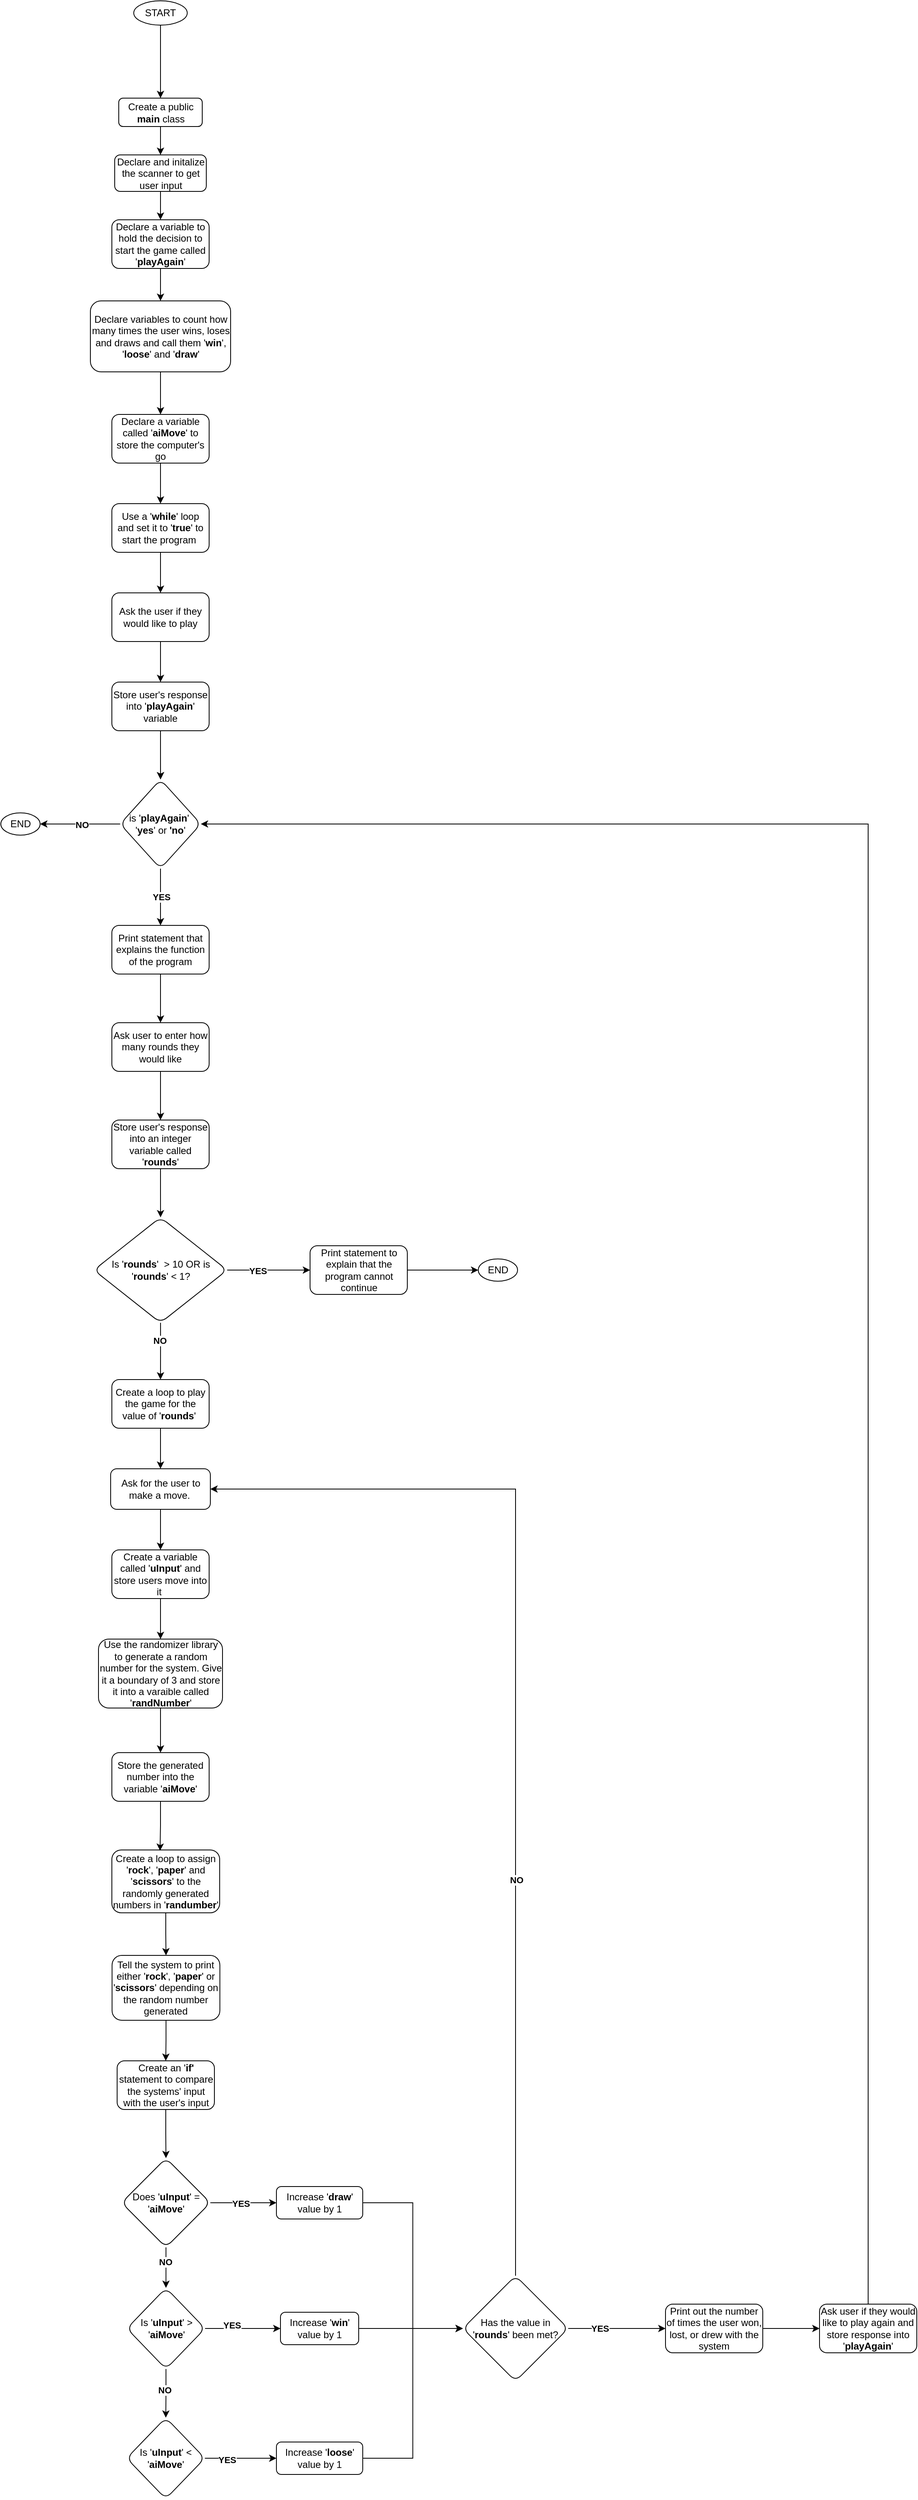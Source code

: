 <mxfile version="20.3.0" type="device"><diagram id="C5RBs43oDa-KdzZeNtuy" name="Page-1"><mxGraphModel dx="4744" dy="2376" grid="1" gridSize="10" guides="1" tooltips="1" connect="1" arrows="1" fold="1" page="1" pageScale="1" pageWidth="827" pageHeight="1169" math="0" shadow="0"><root><mxCell id="WIyWlLk6GJQsqaUBKTNV-0"/><mxCell id="WIyWlLk6GJQsqaUBKTNV-1" parent="WIyWlLk6GJQsqaUBKTNV-0"/><mxCell id="VhVrWzvpJS49o-oJK94N-0" value="" style="edgeStyle=orthogonalEdgeStyle;rounded=0;orthogonalLoop=1;jettySize=auto;html=1;" edge="1" parent="WIyWlLk6GJQsqaUBKTNV-1" source="VhVrWzvpJS49o-oJK94N-1" target="VhVrWzvpJS49o-oJK94N-3"><mxGeometry relative="1" as="geometry"/></mxCell><mxCell id="VhVrWzvpJS49o-oJK94N-1" value="START" style="ellipse;whiteSpace=wrap;html=1;" vertex="1" parent="WIyWlLk6GJQsqaUBKTNV-1"><mxGeometry x="354" y="40" width="66" height="30" as="geometry"/></mxCell><mxCell id="VhVrWzvpJS49o-oJK94N-2" value="" style="edgeStyle=orthogonalEdgeStyle;rounded=0;orthogonalLoop=1;jettySize=auto;html=1;" edge="1" parent="WIyWlLk6GJQsqaUBKTNV-1" source="VhVrWzvpJS49o-oJK94N-3" target="VhVrWzvpJS49o-oJK94N-5"><mxGeometry relative="1" as="geometry"/></mxCell><mxCell id="VhVrWzvpJS49o-oJK94N-3" value="Create a public &lt;b&gt;main&lt;/b&gt;&amp;nbsp;class" style="rounded=1;whiteSpace=wrap;html=1;" vertex="1" parent="WIyWlLk6GJQsqaUBKTNV-1"><mxGeometry x="335.5" y="160" width="103" height="35" as="geometry"/></mxCell><mxCell id="VhVrWzvpJS49o-oJK94N-4" value="" style="edgeStyle=orthogonalEdgeStyle;rounded=0;orthogonalLoop=1;jettySize=auto;html=1;" edge="1" parent="WIyWlLk6GJQsqaUBKTNV-1" source="VhVrWzvpJS49o-oJK94N-5" target="VhVrWzvpJS49o-oJK94N-7"><mxGeometry relative="1" as="geometry"/></mxCell><mxCell id="VhVrWzvpJS49o-oJK94N-5" value="Declare and initalize the scanner to get user input" style="whiteSpace=wrap;html=1;rounded=1;" vertex="1" parent="WIyWlLk6GJQsqaUBKTNV-1"><mxGeometry x="330.5" y="230" width="113" height="45" as="geometry"/></mxCell><mxCell id="VhVrWzvpJS49o-oJK94N-6" value="" style="edgeStyle=orthogonalEdgeStyle;rounded=0;orthogonalLoop=1;jettySize=auto;html=1;" edge="1" parent="WIyWlLk6GJQsqaUBKTNV-1" source="VhVrWzvpJS49o-oJK94N-7" target="VhVrWzvpJS49o-oJK94N-9"><mxGeometry relative="1" as="geometry"/></mxCell><mxCell id="VhVrWzvpJS49o-oJK94N-7" value="Declare a variable to hold the decision to start the game called '&lt;b&gt;playAgain&lt;/b&gt;'" style="whiteSpace=wrap;html=1;rounded=1;" vertex="1" parent="WIyWlLk6GJQsqaUBKTNV-1"><mxGeometry x="327" y="310" width="120" height="60" as="geometry"/></mxCell><mxCell id="VhVrWzvpJS49o-oJK94N-8" value="" style="edgeStyle=orthogonalEdgeStyle;rounded=0;orthogonalLoop=1;jettySize=auto;html=1;" edge="1" parent="WIyWlLk6GJQsqaUBKTNV-1" source="VhVrWzvpJS49o-oJK94N-9" target="VhVrWzvpJS49o-oJK94N-11"><mxGeometry relative="1" as="geometry"/></mxCell><mxCell id="VhVrWzvpJS49o-oJK94N-9" value="Declare variables to count how many times the user wins, loses and draws&lt;b&gt; &lt;/b&gt;and call them '&lt;b&gt;win&lt;/b&gt;', '&lt;b&gt;loose&lt;/b&gt;'&amp;nbsp;and '&lt;b&gt;draw&lt;/b&gt;'" style="whiteSpace=wrap;html=1;rounded=1;" vertex="1" parent="WIyWlLk6GJQsqaUBKTNV-1"><mxGeometry x="300.5" y="410" width="173" height="87.5" as="geometry"/></mxCell><mxCell id="VhVrWzvpJS49o-oJK94N-10" value="" style="edgeStyle=orthogonalEdgeStyle;rounded=0;orthogonalLoop=1;jettySize=auto;html=1;" edge="1" parent="WIyWlLk6GJQsqaUBKTNV-1" source="VhVrWzvpJS49o-oJK94N-11" target="VhVrWzvpJS49o-oJK94N-13"><mxGeometry relative="1" as="geometry"/></mxCell><mxCell id="VhVrWzvpJS49o-oJK94N-11" value="Declare a variable called '&lt;b&gt;aiMove&lt;/b&gt;' to store the computer's go" style="whiteSpace=wrap;html=1;rounded=1;" vertex="1" parent="WIyWlLk6GJQsqaUBKTNV-1"><mxGeometry x="327" y="550" width="120" height="60" as="geometry"/></mxCell><mxCell id="VhVrWzvpJS49o-oJK94N-12" value="" style="edgeStyle=orthogonalEdgeStyle;rounded=0;orthogonalLoop=1;jettySize=auto;html=1;" edge="1" parent="WIyWlLk6GJQsqaUBKTNV-1" source="VhVrWzvpJS49o-oJK94N-13" target="VhVrWzvpJS49o-oJK94N-15"><mxGeometry relative="1" as="geometry"/></mxCell><mxCell id="VhVrWzvpJS49o-oJK94N-13" value="Use a '&lt;b&gt;while&lt;/b&gt;' loop and set it to '&lt;b&gt;true&lt;/b&gt;' to start the program&amp;nbsp;" style="whiteSpace=wrap;html=1;rounded=1;" vertex="1" parent="WIyWlLk6GJQsqaUBKTNV-1"><mxGeometry x="327" y="660" width="120" height="60" as="geometry"/></mxCell><mxCell id="VhVrWzvpJS49o-oJK94N-14" value="" style="edgeStyle=orthogonalEdgeStyle;rounded=0;orthogonalLoop=1;jettySize=auto;html=1;entryX=0.5;entryY=0;entryDx=0;entryDy=0;" edge="1" parent="WIyWlLk6GJQsqaUBKTNV-1" source="VhVrWzvpJS49o-oJK94N-15" target="VhVrWzvpJS49o-oJK94N-25"><mxGeometry relative="1" as="geometry"><mxPoint x="387" y="1020" as="targetPoint"/></mxGeometry></mxCell><mxCell id="VhVrWzvpJS49o-oJK94N-15" value="Ask the user if they would like to play" style="whiteSpace=wrap;html=1;rounded=1;" vertex="1" parent="WIyWlLk6GJQsqaUBKTNV-1"><mxGeometry x="327" y="770" width="120" height="60" as="geometry"/></mxCell><mxCell id="VhVrWzvpJS49o-oJK94N-16" value="" style="edgeStyle=orthogonalEdgeStyle;rounded=0;orthogonalLoop=1;jettySize=auto;html=1;exitX=0.5;exitY=1;exitDx=0;exitDy=0;" edge="1" parent="WIyWlLk6GJQsqaUBKTNV-1" source="VhVrWzvpJS49o-oJK94N-29" target="VhVrWzvpJS49o-oJK94N-21"><mxGeometry relative="1" as="geometry"><mxPoint x="387" y="1220" as="sourcePoint"/></mxGeometry></mxCell><mxCell id="VhVrWzvpJS49o-oJK94N-17" value="&lt;b&gt;YES&lt;/b&gt;" style="edgeLabel;html=1;align=center;verticalAlign=middle;resizable=0;points=[];" vertex="1" connectable="0" parent="VhVrWzvpJS49o-oJK94N-16"><mxGeometry x="-0.05" y="1" relative="1" as="geometry"><mxPoint y="1" as="offset"/></mxGeometry></mxCell><mxCell id="VhVrWzvpJS49o-oJK94N-18" value="" style="edgeStyle=orthogonalEdgeStyle;rounded=0;orthogonalLoop=1;jettySize=auto;html=1;exitX=0;exitY=0.5;exitDx=0;exitDy=0;entryX=1;entryY=0.5;entryDx=0;entryDy=0;" edge="1" parent="WIyWlLk6GJQsqaUBKTNV-1" source="VhVrWzvpJS49o-oJK94N-29" target="VhVrWzvpJS49o-oJK94N-71"><mxGeometry relative="1" as="geometry"><mxPoint x="447" y="1190" as="sourcePoint"/><mxPoint x="510" y="1185" as="targetPoint"/></mxGeometry></mxCell><mxCell id="VhVrWzvpJS49o-oJK94N-19" value="&lt;b&gt;NO&lt;/b&gt;" style="edgeLabel;html=1;align=center;verticalAlign=middle;resizable=0;points=[];" vertex="1" connectable="0" parent="VhVrWzvpJS49o-oJK94N-18"><mxGeometry x="-0.025" y="1" relative="1" as="geometry"><mxPoint as="offset"/></mxGeometry></mxCell><mxCell id="VhVrWzvpJS49o-oJK94N-20" value="" style="edgeStyle=orthogonalEdgeStyle;rounded=0;orthogonalLoop=1;jettySize=auto;html=1;" edge="1" parent="WIyWlLk6GJQsqaUBKTNV-1" source="VhVrWzvpJS49o-oJK94N-21" target="VhVrWzvpJS49o-oJK94N-23"><mxGeometry relative="1" as="geometry"/></mxCell><mxCell id="VhVrWzvpJS49o-oJK94N-21" value="Print statement that explains the function of the program" style="whiteSpace=wrap;html=1;rounded=1;" vertex="1" parent="WIyWlLk6GJQsqaUBKTNV-1"><mxGeometry x="327" y="1180" width="120" height="60" as="geometry"/></mxCell><mxCell id="VhVrWzvpJS49o-oJK94N-22" value="" style="edgeStyle=orthogonalEdgeStyle;rounded=0;orthogonalLoop=1;jettySize=auto;html=1;" edge="1" parent="WIyWlLk6GJQsqaUBKTNV-1" source="VhVrWzvpJS49o-oJK94N-23" target="VhVrWzvpJS49o-oJK94N-28"><mxGeometry relative="1" as="geometry"/></mxCell><mxCell id="VhVrWzvpJS49o-oJK94N-23" value="Ask user to enter how many rounds they would like" style="whiteSpace=wrap;html=1;rounded=1;" vertex="1" parent="WIyWlLk6GJQsqaUBKTNV-1"><mxGeometry x="327" y="1300" width="120" height="60" as="geometry"/></mxCell><mxCell id="VhVrWzvpJS49o-oJK94N-24" value="" style="edgeStyle=orthogonalEdgeStyle;rounded=0;orthogonalLoop=1;jettySize=auto;html=1;" edge="1" parent="WIyWlLk6GJQsqaUBKTNV-1" source="VhVrWzvpJS49o-oJK94N-25" target="VhVrWzvpJS49o-oJK94N-29"><mxGeometry relative="1" as="geometry"/></mxCell><mxCell id="VhVrWzvpJS49o-oJK94N-25" value="Store user's response into '&lt;b&gt;playAgain&lt;/b&gt;' variable" style="whiteSpace=wrap;html=1;rounded=1;" vertex="1" parent="WIyWlLk6GJQsqaUBKTNV-1"><mxGeometry x="327" y="880" width="120" height="60" as="geometry"/></mxCell><mxCell id="VhVrWzvpJS49o-oJK94N-26" value="" style="edgeStyle=orthogonalEdgeStyle;rounded=0;orthogonalLoop=1;jettySize=auto;html=1;entryX=0.5;entryY=0;entryDx=0;entryDy=0;exitX=0.5;exitY=1;exitDx=0;exitDy=0;" edge="1" parent="WIyWlLk6GJQsqaUBKTNV-1" source="VhVrWzvpJS49o-oJK94N-25" target="VhVrWzvpJS49o-oJK94N-29"><mxGeometry relative="1" as="geometry"><mxPoint x="397" y="977.5" as="sourcePoint"/><mxPoint x="387" y="1160" as="targetPoint"/></mxGeometry></mxCell><mxCell id="VhVrWzvpJS49o-oJK94N-27" value="" style="edgeStyle=orthogonalEdgeStyle;rounded=0;orthogonalLoop=1;jettySize=auto;html=1;" edge="1" parent="WIyWlLk6GJQsqaUBKTNV-1" source="VhVrWzvpJS49o-oJK94N-28" target="VhVrWzvpJS49o-oJK94N-34"><mxGeometry relative="1" as="geometry"/></mxCell><mxCell id="VhVrWzvpJS49o-oJK94N-28" value="Store user's response into an integer variable called '&lt;b&gt;rounds&lt;/b&gt;'" style="whiteSpace=wrap;html=1;rounded=1;" vertex="1" parent="WIyWlLk6GJQsqaUBKTNV-1"><mxGeometry x="327" y="1420" width="120" height="60" as="geometry"/></mxCell><mxCell id="VhVrWzvpJS49o-oJK94N-29" value="is '&lt;b&gt;playAgain&lt;/b&gt;'&amp;nbsp; '&lt;b&gt;yes&lt;/b&gt;' or&amp;nbsp;&lt;b&gt;'no&lt;/b&gt;'" style="rhombus;whiteSpace=wrap;html=1;rounded=1;" vertex="1" parent="WIyWlLk6GJQsqaUBKTNV-1"><mxGeometry x="337.25" y="1000" width="99.5" height="110" as="geometry"/></mxCell><mxCell id="VhVrWzvpJS49o-oJK94N-30" value="" style="edgeStyle=orthogonalEdgeStyle;rounded=0;orthogonalLoop=1;jettySize=auto;html=1;" edge="1" parent="WIyWlLk6GJQsqaUBKTNV-1" source="VhVrWzvpJS49o-oJK94N-34" target="VhVrWzvpJS49o-oJK94N-36"><mxGeometry relative="1" as="geometry"/></mxCell><mxCell id="VhVrWzvpJS49o-oJK94N-31" value="&lt;b&gt;YES&lt;/b&gt;" style="edgeLabel;html=1;align=center;verticalAlign=middle;resizable=0;points=[];" vertex="1" connectable="0" parent="VhVrWzvpJS49o-oJK94N-30"><mxGeometry x="-0.262" y="-1" relative="1" as="geometry"><mxPoint as="offset"/></mxGeometry></mxCell><mxCell id="VhVrWzvpJS49o-oJK94N-32" value="" style="edgeStyle=orthogonalEdgeStyle;rounded=0;orthogonalLoop=1;jettySize=auto;html=1;" edge="1" parent="WIyWlLk6GJQsqaUBKTNV-1" source="VhVrWzvpJS49o-oJK94N-34" target="VhVrWzvpJS49o-oJK94N-39"><mxGeometry relative="1" as="geometry"/></mxCell><mxCell id="VhVrWzvpJS49o-oJK94N-33" value="&lt;b&gt;NO&lt;/b&gt;" style="edgeLabel;html=1;align=center;verticalAlign=middle;resizable=0;points=[];" vertex="1" connectable="0" parent="VhVrWzvpJS49o-oJK94N-32"><mxGeometry x="-0.391" y="-1" relative="1" as="geometry"><mxPoint as="offset"/></mxGeometry></mxCell><mxCell id="VhVrWzvpJS49o-oJK94N-34" value="Is '&lt;b&gt;rounds&lt;/b&gt;'&amp;nbsp; &amp;gt; 10 OR is '&lt;b&gt;rounds&lt;/b&gt;' &amp;lt; 1?" style="rhombus;whiteSpace=wrap;html=1;rounded=1;" vertex="1" parent="WIyWlLk6GJQsqaUBKTNV-1"><mxGeometry x="304.75" y="1540" width="164.5" height="130" as="geometry"/></mxCell><mxCell id="VhVrWzvpJS49o-oJK94N-35" value="" style="edgeStyle=orthogonalEdgeStyle;rounded=0;orthogonalLoop=1;jettySize=auto;html=1;" edge="1" parent="WIyWlLk6GJQsqaUBKTNV-1" source="VhVrWzvpJS49o-oJK94N-36" target="VhVrWzvpJS49o-oJK94N-37"><mxGeometry relative="1" as="geometry"/></mxCell><mxCell id="VhVrWzvpJS49o-oJK94N-36" value="Print statement to explain that the program cannot continue" style="whiteSpace=wrap;html=1;rounded=1;" vertex="1" parent="WIyWlLk6GJQsqaUBKTNV-1"><mxGeometry x="571.5" y="1575" width="120" height="60" as="geometry"/></mxCell><mxCell id="VhVrWzvpJS49o-oJK94N-37" value="END" style="ellipse;whiteSpace=wrap;html=1;rounded=1;" vertex="1" parent="WIyWlLk6GJQsqaUBKTNV-1"><mxGeometry x="779" y="1591.25" width="48.5" height="27.5" as="geometry"/></mxCell><mxCell id="VhVrWzvpJS49o-oJK94N-38" value="" style="edgeStyle=orthogonalEdgeStyle;rounded=0;orthogonalLoop=1;jettySize=auto;html=1;" edge="1" parent="WIyWlLk6GJQsqaUBKTNV-1" source="VhVrWzvpJS49o-oJK94N-39" target="VhVrWzvpJS49o-oJK94N-41"><mxGeometry relative="1" as="geometry"/></mxCell><mxCell id="VhVrWzvpJS49o-oJK94N-39" value="Create a loop to play the game for the value of '&lt;b&gt;rounds&lt;/b&gt;'&amp;nbsp;" style="whiteSpace=wrap;html=1;rounded=1;" vertex="1" parent="WIyWlLk6GJQsqaUBKTNV-1"><mxGeometry x="327" y="1740" width="120" height="60" as="geometry"/></mxCell><mxCell id="VhVrWzvpJS49o-oJK94N-40" value="" style="edgeStyle=orthogonalEdgeStyle;rounded=0;orthogonalLoop=1;jettySize=auto;html=1;" edge="1" parent="WIyWlLk6GJQsqaUBKTNV-1" source="VhVrWzvpJS49o-oJK94N-41" target="VhVrWzvpJS49o-oJK94N-43"><mxGeometry relative="1" as="geometry"/></mxCell><mxCell id="VhVrWzvpJS49o-oJK94N-41" value="Ask for the user to make a move.&amp;nbsp;" style="whiteSpace=wrap;html=1;rounded=1;" vertex="1" parent="WIyWlLk6GJQsqaUBKTNV-1"><mxGeometry x="325.5" y="1850" width="123" height="50" as="geometry"/></mxCell><mxCell id="VhVrWzvpJS49o-oJK94N-42" value="" style="edgeStyle=orthogonalEdgeStyle;rounded=0;orthogonalLoop=1;jettySize=auto;html=1;" edge="1" parent="WIyWlLk6GJQsqaUBKTNV-1" source="VhVrWzvpJS49o-oJK94N-43" target="VhVrWzvpJS49o-oJK94N-45"><mxGeometry relative="1" as="geometry"/></mxCell><mxCell id="VhVrWzvpJS49o-oJK94N-43" value="Create a variable called '&lt;b&gt;uInput&lt;/b&gt;' and store users move into it&amp;nbsp;" style="whiteSpace=wrap;html=1;rounded=1;" vertex="1" parent="WIyWlLk6GJQsqaUBKTNV-1"><mxGeometry x="327" y="1950" width="120" height="60" as="geometry"/></mxCell><mxCell id="VhVrWzvpJS49o-oJK94N-44" value="" style="edgeStyle=orthogonalEdgeStyle;rounded=0;orthogonalLoop=1;jettySize=auto;html=1;" edge="1" parent="WIyWlLk6GJQsqaUBKTNV-1" source="VhVrWzvpJS49o-oJK94N-45" target="VhVrWzvpJS49o-oJK94N-57"><mxGeometry relative="1" as="geometry"/></mxCell><mxCell id="VhVrWzvpJS49o-oJK94N-45" value="Use the randomizer library to generate a random number for the system. Give it a boundary of 3 and store it into a varaible called '&lt;b&gt;randNumber&lt;/b&gt;'" style="whiteSpace=wrap;html=1;rounded=1;" vertex="1" parent="WIyWlLk6GJQsqaUBKTNV-1"><mxGeometry x="310.5" y="2060" width="153" height="85" as="geometry"/></mxCell><mxCell id="VhVrWzvpJS49o-oJK94N-46" value="" style="edgeStyle=orthogonalEdgeStyle;rounded=0;orthogonalLoop=1;jettySize=auto;html=1;" edge="1" parent="WIyWlLk6GJQsqaUBKTNV-1" source="VhVrWzvpJS49o-oJK94N-47" target="VhVrWzvpJS49o-oJK94N-49"><mxGeometry relative="1" as="geometry"/></mxCell><mxCell id="VhVrWzvpJS49o-oJK94N-47" value="Create a loop to assign '&lt;b&gt;rock&lt;/b&gt;', '&lt;b&gt;paper&lt;/b&gt;' and '&lt;b&gt;scissors&lt;/b&gt;' to the randomly generated numbers in '&lt;b&gt;randumber&lt;/b&gt;'" style="whiteSpace=wrap;html=1;rounded=1;" vertex="1" parent="WIyWlLk6GJQsqaUBKTNV-1"><mxGeometry x="327" y="2320" width="133" height="77.5" as="geometry"/></mxCell><mxCell id="VhVrWzvpJS49o-oJK94N-48" value="" style="edgeStyle=orthogonalEdgeStyle;rounded=0;orthogonalLoop=1;jettySize=auto;html=1;" edge="1" parent="WIyWlLk6GJQsqaUBKTNV-1" source="VhVrWzvpJS49o-oJK94N-49" target="VhVrWzvpJS49o-oJK94N-51"><mxGeometry relative="1" as="geometry"/></mxCell><mxCell id="VhVrWzvpJS49o-oJK94N-49" value="Tell the system to print either '&lt;b&gt;rock&lt;/b&gt;', '&lt;b&gt;paper&lt;/b&gt;' or '&lt;b&gt;scissors&lt;/b&gt;' depending on the random number generated" style="whiteSpace=wrap;html=1;rounded=1;" vertex="1" parent="WIyWlLk6GJQsqaUBKTNV-1"><mxGeometry x="327.25" y="2450" width="133" height="80" as="geometry"/></mxCell><mxCell id="VhVrWzvpJS49o-oJK94N-50" value="" style="edgeStyle=orthogonalEdgeStyle;rounded=0;orthogonalLoop=1;jettySize=auto;html=1;" edge="1" parent="WIyWlLk6GJQsqaUBKTNV-1" source="VhVrWzvpJS49o-oJK94N-51" target="VhVrWzvpJS49o-oJK94N-56"><mxGeometry relative="1" as="geometry"/></mxCell><mxCell id="VhVrWzvpJS49o-oJK94N-51" value="Create an '&lt;b&gt;if' &lt;/b&gt;statement to compare the systems' input with the user's input" style="whiteSpace=wrap;html=1;rounded=1;" vertex="1" parent="WIyWlLk6GJQsqaUBKTNV-1"><mxGeometry x="333.5" y="2580" width="120" height="60" as="geometry"/></mxCell><mxCell id="VhVrWzvpJS49o-oJK94N-52" value="" style="edgeStyle=orthogonalEdgeStyle;rounded=0;orthogonalLoop=1;jettySize=auto;html=1;" edge="1" parent="WIyWlLk6GJQsqaUBKTNV-1" source="VhVrWzvpJS49o-oJK94N-56" target="VhVrWzvpJS49o-oJK94N-60"><mxGeometry relative="1" as="geometry"/></mxCell><mxCell id="VhVrWzvpJS49o-oJK94N-53" value="&lt;b&gt;YES&lt;/b&gt;" style="edgeLabel;html=1;align=center;verticalAlign=middle;resizable=0;points=[];" vertex="1" connectable="0" parent="VhVrWzvpJS49o-oJK94N-52"><mxGeometry x="-0.083" y="-1" relative="1" as="geometry"><mxPoint as="offset"/></mxGeometry></mxCell><mxCell id="VhVrWzvpJS49o-oJK94N-54" value="" style="edgeStyle=orthogonalEdgeStyle;rounded=0;orthogonalLoop=1;jettySize=auto;html=1;" edge="1" parent="WIyWlLk6GJQsqaUBKTNV-1" source="VhVrWzvpJS49o-oJK94N-56" target="VhVrWzvpJS49o-oJK94N-65"><mxGeometry relative="1" as="geometry"/></mxCell><mxCell id="VhVrWzvpJS49o-oJK94N-55" value="&lt;b&gt;NO&lt;/b&gt;" style="edgeLabel;html=1;align=center;verticalAlign=middle;resizable=0;points=[];" vertex="1" connectable="0" parent="VhVrWzvpJS49o-oJK94N-54"><mxGeometry x="-0.275" y="-1" relative="1" as="geometry"><mxPoint as="offset"/></mxGeometry></mxCell><mxCell id="VhVrWzvpJS49o-oJK94N-56" value="Does '&lt;b&gt;uInput&lt;/b&gt;' = '&lt;b&gt;aiMove&lt;/b&gt;'" style="rhombus;whiteSpace=wrap;html=1;rounded=1;" vertex="1" parent="WIyWlLk6GJQsqaUBKTNV-1"><mxGeometry x="339" y="2700" width="109.5" height="110" as="geometry"/></mxCell><mxCell id="VhVrWzvpJS49o-oJK94N-57" value="Store the generated number into the variable '&lt;b&gt;aiMove&lt;/b&gt;'" style="whiteSpace=wrap;html=1;rounded=1;" vertex="1" parent="WIyWlLk6GJQsqaUBKTNV-1"><mxGeometry x="327" y="2200" width="120" height="60" as="geometry"/></mxCell><mxCell id="VhVrWzvpJS49o-oJK94N-58" value="" style="edgeStyle=orthogonalEdgeStyle;rounded=0;orthogonalLoop=1;jettySize=auto;html=1;exitX=0.5;exitY=1;exitDx=0;exitDy=0;entryX=0.447;entryY=0.013;entryDx=0;entryDy=0;entryPerimeter=0;" edge="1" parent="WIyWlLk6GJQsqaUBKTNV-1" source="VhVrWzvpJS49o-oJK94N-57" target="VhVrWzvpJS49o-oJK94N-47"><mxGeometry relative="1" as="geometry"><mxPoint x="397" y="2335" as="sourcePoint"/><mxPoint x="397" y="2427.5" as="targetPoint"/></mxGeometry></mxCell><mxCell id="VhVrWzvpJS49o-oJK94N-59" value="" style="edgeStyle=orthogonalEdgeStyle;rounded=0;orthogonalLoop=1;jettySize=auto;html=1;exitX=1;exitY=0.5;exitDx=0;exitDy=0;entryX=0;entryY=0.5;entryDx=0;entryDy=0;" edge="1" parent="WIyWlLk6GJQsqaUBKTNV-1" source="VhVrWzvpJS49o-oJK94N-60" target="VhVrWzvpJS49o-oJK94N-74"><mxGeometry relative="1" as="geometry"><mxPoint x="620" y="2880" as="sourcePoint"/><mxPoint x="680" y="2920" as="targetPoint"/></mxGeometry></mxCell><mxCell id="VhVrWzvpJS49o-oJK94N-60" value="Increase '&lt;b&gt;draw&lt;/b&gt;' value by 1" style="whiteSpace=wrap;html=1;rounded=1;" vertex="1" parent="WIyWlLk6GJQsqaUBKTNV-1"><mxGeometry x="530" y="2735" width="106.5" height="40" as="geometry"/></mxCell><mxCell id="VhVrWzvpJS49o-oJK94N-61" value="" style="edgeStyle=orthogonalEdgeStyle;rounded=0;orthogonalLoop=1;jettySize=auto;html=1;" edge="1" parent="WIyWlLk6GJQsqaUBKTNV-1" source="VhVrWzvpJS49o-oJK94N-65" target="VhVrWzvpJS49o-oJK94N-66"><mxGeometry relative="1" as="geometry"/></mxCell><mxCell id="VhVrWzvpJS49o-oJK94N-62" value="&lt;b&gt;YES&lt;/b&gt;" style="edgeLabel;html=1;align=center;verticalAlign=middle;resizable=0;points=[];" vertex="1" connectable="0" parent="VhVrWzvpJS49o-oJK94N-61"><mxGeometry x="-0.317" y="4" relative="1" as="geometry"><mxPoint x="1" as="offset"/></mxGeometry></mxCell><mxCell id="VhVrWzvpJS49o-oJK94N-63" value="" style="edgeStyle=orthogonalEdgeStyle;rounded=0;orthogonalLoop=1;jettySize=auto;html=1;" edge="1" parent="WIyWlLk6GJQsqaUBKTNV-1" source="VhVrWzvpJS49o-oJK94N-65" target="VhVrWzvpJS49o-oJK94N-69"><mxGeometry relative="1" as="geometry"/></mxCell><mxCell id="VhVrWzvpJS49o-oJK94N-64" value="&lt;b&gt;NO&lt;/b&gt;" style="edgeLabel;html=1;align=center;verticalAlign=middle;resizable=0;points=[];" vertex="1" connectable="0" parent="VhVrWzvpJS49o-oJK94N-63"><mxGeometry x="-0.137" y="-2" relative="1" as="geometry"><mxPoint as="offset"/></mxGeometry></mxCell><mxCell id="VhVrWzvpJS49o-oJK94N-65" value="Is '&lt;b&gt;uInput&lt;/b&gt;' &amp;gt; '&lt;b&gt;aiMove&lt;/b&gt;'" style="rhombus;whiteSpace=wrap;html=1;rounded=1;" vertex="1" parent="WIyWlLk6GJQsqaUBKTNV-1"><mxGeometry x="345.5" y="2860" width="96.5" height="100" as="geometry"/></mxCell><mxCell id="VhVrWzvpJS49o-oJK94N-66" value="Increase '&lt;b&gt;win&lt;/b&gt;' value by 1" style="whiteSpace=wrap;html=1;rounded=1;" vertex="1" parent="WIyWlLk6GJQsqaUBKTNV-1"><mxGeometry x="535" y="2890" width="96.5" height="40" as="geometry"/></mxCell><mxCell id="VhVrWzvpJS49o-oJK94N-67" value="" style="edgeStyle=orthogonalEdgeStyle;rounded=0;orthogonalLoop=1;jettySize=auto;html=1;" edge="1" parent="WIyWlLk6GJQsqaUBKTNV-1" source="VhVrWzvpJS49o-oJK94N-69" target="VhVrWzvpJS49o-oJK94N-70"><mxGeometry relative="1" as="geometry"/></mxCell><mxCell id="VhVrWzvpJS49o-oJK94N-68" value="&lt;b&gt;YES&lt;/b&gt;" style="edgeLabel;html=1;align=center;verticalAlign=middle;resizable=0;points=[];" vertex="1" connectable="0" parent="VhVrWzvpJS49o-oJK94N-67"><mxGeometry x="-0.383" y="-2" relative="1" as="geometry"><mxPoint as="offset"/></mxGeometry></mxCell><mxCell id="VhVrWzvpJS49o-oJK94N-69" value="Is '&lt;b&gt;uInput&lt;/b&gt;' &amp;lt; '&lt;b&gt;aiMove&lt;/b&gt;'" style="rhombus;whiteSpace=wrap;html=1;rounded=1;" vertex="1" parent="WIyWlLk6GJQsqaUBKTNV-1"><mxGeometry x="345.25" y="3020" width="96.5" height="100" as="geometry"/></mxCell><mxCell id="VhVrWzvpJS49o-oJK94N-70" value="Increase '&lt;b&gt;loose&lt;/b&gt;' value by 1" style="whiteSpace=wrap;html=1;rounded=1;" vertex="1" parent="WIyWlLk6GJQsqaUBKTNV-1"><mxGeometry x="530" y="3050" width="106.5" height="40" as="geometry"/></mxCell><mxCell id="VhVrWzvpJS49o-oJK94N-71" value="END" style="ellipse;whiteSpace=wrap;html=1;rounded=1;" vertex="1" parent="WIyWlLk6GJQsqaUBKTNV-1"><mxGeometry x="190" y="1041.25" width="48.5" height="27.5" as="geometry"/></mxCell><mxCell id="VhVrWzvpJS49o-oJK94N-72" value="" style="edgeStyle=orthogonalEdgeStyle;rounded=0;orthogonalLoop=1;jettySize=auto;html=1;" edge="1" parent="WIyWlLk6GJQsqaUBKTNV-1" source="VhVrWzvpJS49o-oJK94N-74" target="VhVrWzvpJS49o-oJK94N-78"><mxGeometry relative="1" as="geometry"/></mxCell><mxCell id="VhVrWzvpJS49o-oJK94N-73" value="&lt;b&gt;YES&lt;/b&gt;" style="edgeLabel;html=1;align=center;verticalAlign=middle;resizable=0;points=[];" vertex="1" connectable="0" parent="VhVrWzvpJS49o-oJK94N-72"><mxGeometry x="-0.377" relative="1" as="geometry"><mxPoint x="1" as="offset"/></mxGeometry></mxCell><mxCell id="VhVrWzvpJS49o-oJK94N-74" value="Has the value in '&lt;b&gt;rounds&lt;/b&gt;' been met?" style="rhombus;whiteSpace=wrap;html=1;rounded=1;" vertex="1" parent="WIyWlLk6GJQsqaUBKTNV-1"><mxGeometry x="760" y="2845" width="130" height="130" as="geometry"/></mxCell><mxCell id="VhVrWzvpJS49o-oJK94N-75" value="" style="edgeStyle=orthogonalEdgeStyle;rounded=0;orthogonalLoop=1;jettySize=auto;html=1;exitX=1;exitY=0.5;exitDx=0;exitDy=0;entryX=0;entryY=0.5;entryDx=0;entryDy=0;" edge="1" parent="WIyWlLk6GJQsqaUBKTNV-1" source="VhVrWzvpJS49o-oJK94N-66" target="VhVrWzvpJS49o-oJK94N-74"><mxGeometry relative="1" as="geometry"><mxPoint x="636.5" y="2995" as="sourcePoint"/><mxPoint x="850" y="3160" as="targetPoint"/></mxGeometry></mxCell><mxCell id="VhVrWzvpJS49o-oJK94N-76" value="" style="edgeStyle=orthogonalEdgeStyle;rounded=0;orthogonalLoop=1;jettySize=auto;html=1;exitX=1;exitY=0.5;exitDx=0;exitDy=0;entryX=0;entryY=0.5;entryDx=0;entryDy=0;" edge="1" parent="WIyWlLk6GJQsqaUBKTNV-1" source="VhVrWzvpJS49o-oJK94N-70" target="VhVrWzvpJS49o-oJK94N-74"><mxGeometry relative="1" as="geometry"><mxPoint x="646.5" y="3005" as="sourcePoint"/><mxPoint x="860" y="3170" as="targetPoint"/></mxGeometry></mxCell><mxCell id="VhVrWzvpJS49o-oJK94N-77" value="" style="edgeStyle=orthogonalEdgeStyle;rounded=0;orthogonalLoop=1;jettySize=auto;html=1;" edge="1" parent="WIyWlLk6GJQsqaUBKTNV-1" source="VhVrWzvpJS49o-oJK94N-78" target="VhVrWzvpJS49o-oJK94N-81"><mxGeometry relative="1" as="geometry"/></mxCell><mxCell id="VhVrWzvpJS49o-oJK94N-78" value="Print out the number of times the user won, lost, or drew with the system" style="whiteSpace=wrap;html=1;rounded=1;" vertex="1" parent="WIyWlLk6GJQsqaUBKTNV-1"><mxGeometry x="1010" y="2880" width="120" height="60" as="geometry"/></mxCell><mxCell id="VhVrWzvpJS49o-oJK94N-79" value="" style="edgeStyle=orthogonalEdgeStyle;rounded=0;orthogonalLoop=1;jettySize=auto;html=1;exitX=0.5;exitY=0;exitDx=0;exitDy=0;entryX=1;entryY=0.5;entryDx=0;entryDy=0;" edge="1" parent="WIyWlLk6GJQsqaUBKTNV-1" source="VhVrWzvpJS49o-oJK94N-74" target="VhVrWzvpJS49o-oJK94N-41"><mxGeometry relative="1" as="geometry"><mxPoint x="403.75" y="3050" as="sourcePoint"/><mxPoint x="770" y="1940" as="targetPoint"/></mxGeometry></mxCell><mxCell id="VhVrWzvpJS49o-oJK94N-80" value="&lt;b&gt;NO&lt;/b&gt;" style="edgeLabel;html=1;align=center;verticalAlign=middle;resizable=0;points=[];" vertex="1" connectable="0" parent="VhVrWzvpJS49o-oJK94N-79"><mxGeometry x="-0.275" y="-1" relative="1" as="geometry"><mxPoint as="offset"/></mxGeometry></mxCell><mxCell id="VhVrWzvpJS49o-oJK94N-81" value="Ask user if they would like to play again and store response into '&lt;b&gt;playAgain&lt;/b&gt;'" style="whiteSpace=wrap;html=1;rounded=1;" vertex="1" parent="WIyWlLk6GJQsqaUBKTNV-1"><mxGeometry x="1200" y="2880" width="120" height="60" as="geometry"/></mxCell><mxCell id="VhVrWzvpJS49o-oJK94N-82" value="" style="edgeStyle=orthogonalEdgeStyle;rounded=0;orthogonalLoop=1;jettySize=auto;html=1;entryX=1;entryY=0.5;entryDx=0;entryDy=0;exitX=0.5;exitY=0;exitDx=0;exitDy=0;" edge="1" parent="WIyWlLk6GJQsqaUBKTNV-1" source="VhVrWzvpJS49o-oJK94N-81" target="VhVrWzvpJS49o-oJK94N-29"><mxGeometry relative="1" as="geometry"><mxPoint x="1330" y="3070" as="sourcePoint"/><mxPoint x="1030" y="3380" as="targetPoint"/><Array as="points"><mxPoint x="1260" y="1055"/></Array></mxGeometry></mxCell></root></mxGraphModel></diagram></mxfile>